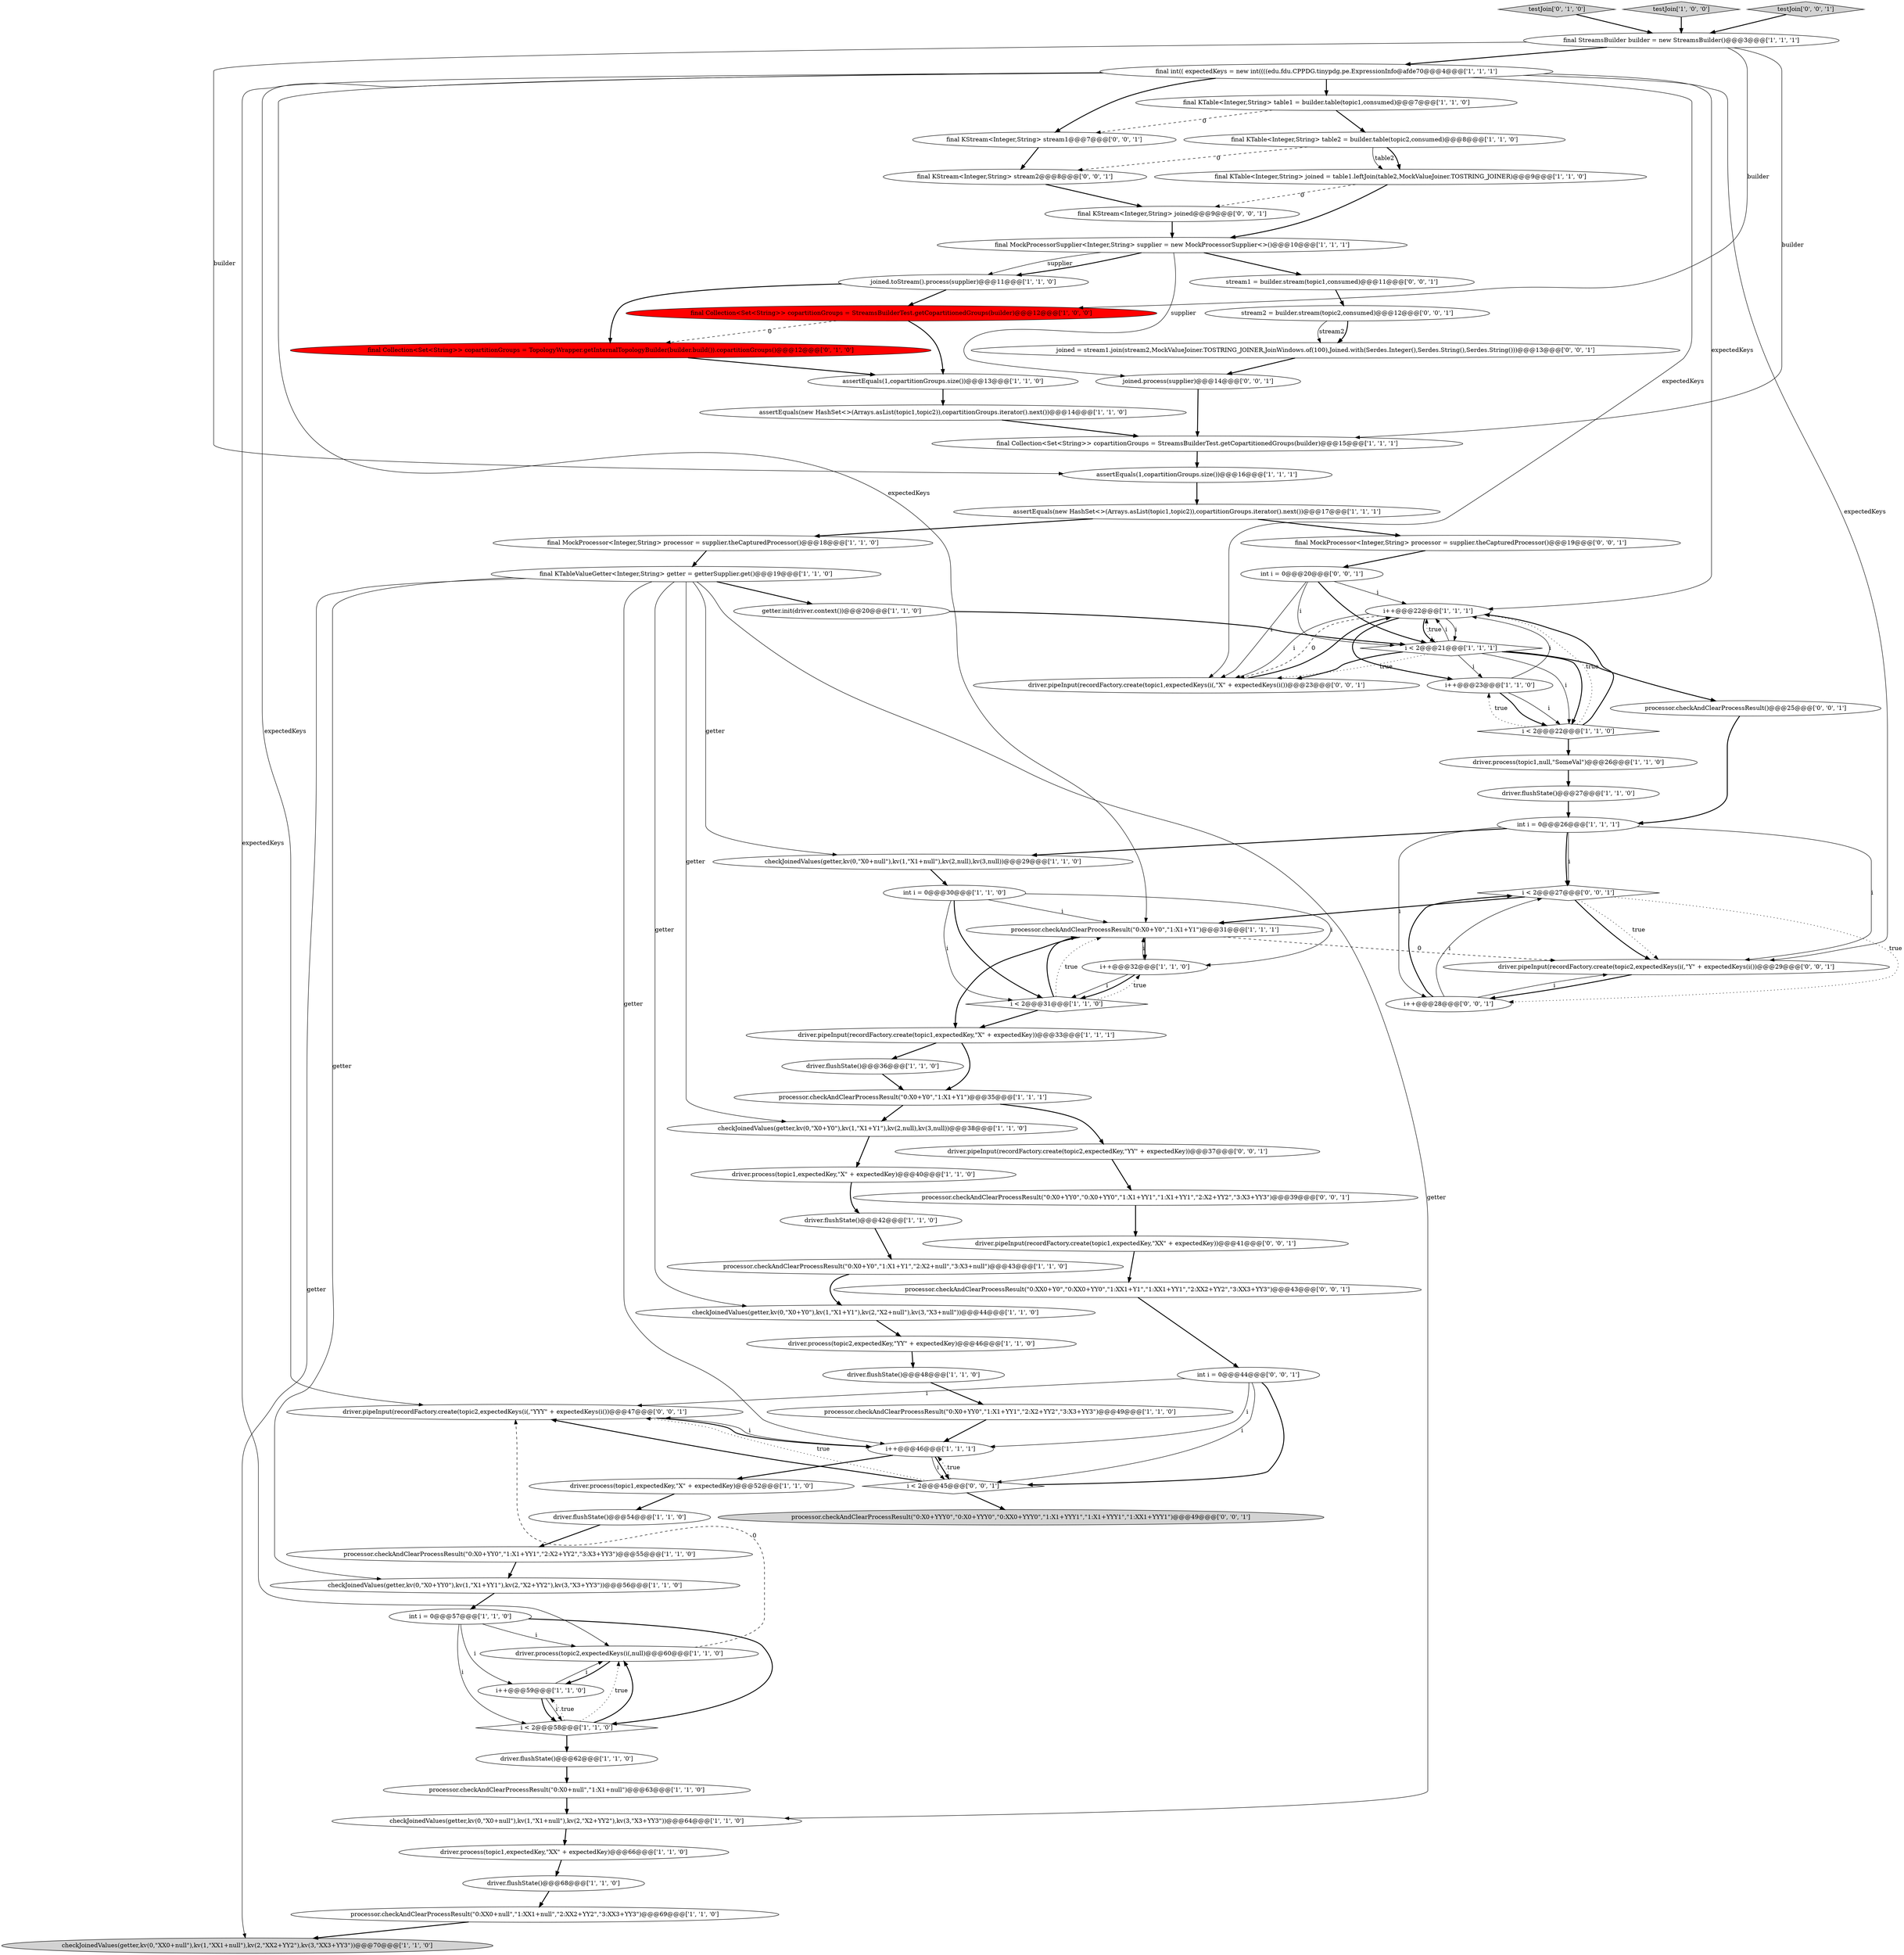 digraph {
54 [style = filled, label = "final KTable<Integer,String> table2 = builder.table(topic2,consumed)@@@8@@@['1', '1', '0']", fillcolor = white, shape = ellipse image = "AAA0AAABBB1BBB"];
56 [style = filled, label = "testJoin['0', '1', '0']", fillcolor = lightgray, shape = diamond image = "AAA0AAABBB2BBB"];
40 [style = filled, label = "int i = 0@@@26@@@['1', '1', '1']", fillcolor = white, shape = ellipse image = "AAA0AAABBB1BBB"];
1 [style = filled, label = "testJoin['1', '0', '0']", fillcolor = lightgray, shape = diamond image = "AAA0AAABBB1BBB"];
19 [style = filled, label = "processor.checkAndClearProcessResult(\"0:X0+Y0\",\"1:X1+Y1\")@@@31@@@['1', '1', '1']", fillcolor = white, shape = ellipse image = "AAA0AAABBB1BBB"];
8 [style = filled, label = "processor.checkAndClearProcessResult(\"0:X0+null\",\"1:X1+null\")@@@63@@@['1', '1', '0']", fillcolor = white, shape = ellipse image = "AAA0AAABBB1BBB"];
0 [style = filled, label = "final KTable<Integer,String> joined = table1.leftJoin(table2,MockValueJoiner.TOSTRING_JOINER)@@@9@@@['1', '1', '0']", fillcolor = white, shape = ellipse image = "AAA0AAABBB1BBB"];
27 [style = filled, label = "final KTableValueGetter<Integer,String> getter = getterSupplier.get()@@@19@@@['1', '1', '0']", fillcolor = white, shape = ellipse image = "AAA0AAABBB1BBB"];
70 [style = filled, label = "i < 2@@@27@@@['0', '0', '1']", fillcolor = white, shape = diamond image = "AAA0AAABBB3BBB"];
76 [style = filled, label = "testJoin['0', '0', '1']", fillcolor = lightgray, shape = diamond image = "AAA0AAABBB3BBB"];
32 [style = filled, label = "final StreamsBuilder builder = new StreamsBuilder()@@@3@@@['1', '1', '1']", fillcolor = white, shape = ellipse image = "AAA0AAABBB1BBB"];
77 [style = filled, label = "stream1 = builder.stream(topic1,consumed)@@@11@@@['0', '0', '1']", fillcolor = white, shape = ellipse image = "AAA0AAABBB3BBB"];
28 [style = filled, label = "final Collection<Set<String>> copartitionGroups = StreamsBuilderTest.getCopartitionedGroups(builder)@@@15@@@['1', '1', '1']", fillcolor = white, shape = ellipse image = "AAA0AAABBB1BBB"];
14 [style = filled, label = "i++@@@32@@@['1', '1', '0']", fillcolor = white, shape = ellipse image = "AAA0AAABBB1BBB"];
79 [style = filled, label = "final MockProcessor<Integer,String> processor = supplier.theCapturedProcessor()@@@19@@@['0', '0', '1']", fillcolor = white, shape = ellipse image = "AAA0AAABBB3BBB"];
74 [style = filled, label = "final KStream<Integer,String> joined@@@9@@@['0', '0', '1']", fillcolor = white, shape = ellipse image = "AAA0AAABBB3BBB"];
7 [style = filled, label = "checkJoinedValues(getter,kv(0,\"XX0+null\"),kv(1,\"XX1+null\"),kv(2,\"XX2+YY2\"),kv(3,\"XX3+YY3\"))@@@70@@@['1', '1', '0']", fillcolor = lightgray, shape = ellipse image = "AAA0AAABBB1BBB"];
10 [style = filled, label = "processor.checkAndClearProcessResult(\"0:X0+YY0\",\"1:X1+YY1\",\"2:X2+YY2\",\"3:X3+YY3\")@@@49@@@['1', '1', '0']", fillcolor = white, shape = ellipse image = "AAA0AAABBB1BBB"];
24 [style = filled, label = "assertEquals(1,copartitionGroups.size())@@@13@@@['1', '1', '0']", fillcolor = white, shape = ellipse image = "AAA0AAABBB1BBB"];
44 [style = filled, label = "checkJoinedValues(getter,kv(0,\"X0+Y0\"),kv(1,\"X1+Y1\"),kv(2,\"X2+null\"),kv(3,\"X3+null\"))@@@44@@@['1', '1', '0']", fillcolor = white, shape = ellipse image = "AAA0AAABBB1BBB"];
58 [style = filled, label = "int i = 0@@@20@@@['0', '0', '1']", fillcolor = white, shape = ellipse image = "AAA0AAABBB3BBB"];
69 [style = filled, label = "driver.pipeInput(recordFactory.create(topic2,expectedKeys(i(,\"YYY\" + expectedKeys(i())@@@47@@@['0', '0', '1']", fillcolor = white, shape = ellipse image = "AAA0AAABBB3BBB"];
36 [style = filled, label = "final MockProcessorSupplier<Integer,String> supplier = new MockProcessorSupplier<>()@@@10@@@['1', '1', '1']", fillcolor = white, shape = ellipse image = "AAA0AAABBB1BBB"];
50 [style = filled, label = "final MockProcessor<Integer,String> processor = supplier.theCapturedProcessor()@@@18@@@['1', '1', '0']", fillcolor = white, shape = ellipse image = "AAA0AAABBB1BBB"];
63 [style = filled, label = "driver.pipeInput(recordFactory.create(topic2,expectedKey,\"YY\" + expectedKey))@@@37@@@['0', '0', '1']", fillcolor = white, shape = ellipse image = "AAA0AAABBB3BBB"];
12 [style = filled, label = "driver.process(topic1,expectedKey,\"X\" + expectedKey)@@@40@@@['1', '1', '0']", fillcolor = white, shape = ellipse image = "AAA0AAABBB1BBB"];
20 [style = filled, label = "int i = 0@@@57@@@['1', '1', '0']", fillcolor = white, shape = ellipse image = "AAA0AAABBB1BBB"];
22 [style = filled, label = "driver.flushState()@@@48@@@['1', '1', '0']", fillcolor = white, shape = ellipse image = "AAA0AAABBB1BBB"];
23 [style = filled, label = "int i = 0@@@30@@@['1', '1', '0']", fillcolor = white, shape = ellipse image = "AAA0AAABBB1BBB"];
34 [style = filled, label = "i++@@@22@@@['1', '1', '1']", fillcolor = white, shape = ellipse image = "AAA0AAABBB1BBB"];
2 [style = filled, label = "checkJoinedValues(getter,kv(0,\"X0+YY0\"),kv(1,\"X1+YY1\"),kv(2,\"X2+YY2\"),kv(3,\"X3+YY3\"))@@@56@@@['1', '1', '0']", fillcolor = white, shape = ellipse image = "AAA0AAABBB1BBB"];
42 [style = filled, label = "assertEquals(new HashSet<>(Arrays.asList(topic1,topic2)),copartitionGroups.iterator().next())@@@17@@@['1', '1', '1']", fillcolor = white, shape = ellipse image = "AAA0AAABBB1BBB"];
43 [style = filled, label = "checkJoinedValues(getter,kv(0,\"X0+Y0\"),kv(1,\"X1+Y1\"),kv(2,null),kv(3,null))@@@38@@@['1', '1', '0']", fillcolor = white, shape = ellipse image = "AAA0AAABBB1BBB"];
80 [style = filled, label = "processor.checkAndClearProcessResult(\"0:X0+YYY0\",\"0:X0+YYY0\",\"0:XX0+YYY0\",\"1:X1+YYY1\",\"1:X1+YYY1\",\"1:XX1+YYY1\")@@@49@@@['0', '0', '1']", fillcolor = lightgray, shape = ellipse image = "AAA0AAABBB3BBB"];
35 [style = filled, label = "getter.init(driver.context())@@@20@@@['1', '1', '0']", fillcolor = white, shape = ellipse image = "AAA0AAABBB1BBB"];
62 [style = filled, label = "i < 2@@@45@@@['0', '0', '1']", fillcolor = white, shape = diamond image = "AAA0AAABBB3BBB"];
11 [style = filled, label = "final int(( expectedKeys = new int((((edu.fdu.CPPDG.tinypdg.pe.ExpressionInfo@afde70@@@4@@@['1', '1', '1']", fillcolor = white, shape = ellipse image = "AAA0AAABBB1BBB"];
31 [style = filled, label = "driver.process(topic1,expectedKey,\"X\" + expectedKey)@@@52@@@['1', '1', '0']", fillcolor = white, shape = ellipse image = "AAA0AAABBB1BBB"];
38 [style = filled, label = "joined.toStream().process(supplier)@@@11@@@['1', '1', '0']", fillcolor = white, shape = ellipse image = "AAA0AAABBB1BBB"];
39 [style = filled, label = "checkJoinedValues(getter,kv(0,\"X0+null\"),kv(1,\"X1+null\"),kv(2,\"X2+YY2\"),kv(3,\"X3+YY3\"))@@@64@@@['1', '1', '0']", fillcolor = white, shape = ellipse image = "AAA0AAABBB1BBB"];
71 [style = filled, label = "i++@@@28@@@['0', '0', '1']", fillcolor = white, shape = ellipse image = "AAA0AAABBB3BBB"];
26 [style = filled, label = "driver.flushState()@@@27@@@['1', '1', '0']", fillcolor = white, shape = ellipse image = "AAA0AAABBB1BBB"];
64 [style = filled, label = "joined = stream1.join(stream2,MockValueJoiner.TOSTRING_JOINER,JoinWindows.of(100),Joined.with(Serdes.Integer(),Serdes.String(),Serdes.String()))@@@13@@@['0', '0', '1']", fillcolor = white, shape = ellipse image = "AAA0AAABBB3BBB"];
21 [style = filled, label = "processor.checkAndClearProcessResult(\"0:X0+Y0\",\"1:X1+Y1\",\"2:X2+null\",\"3:X3+null\")@@@43@@@['1', '1', '0']", fillcolor = white, shape = ellipse image = "AAA0AAABBB1BBB"];
29 [style = filled, label = "driver.flushState()@@@54@@@['1', '1', '0']", fillcolor = white, shape = ellipse image = "AAA0AAABBB1BBB"];
25 [style = filled, label = "driver.process(topic1,expectedKey,\"XX\" + expectedKey)@@@66@@@['1', '1', '0']", fillcolor = white, shape = ellipse image = "AAA0AAABBB1BBB"];
46 [style = filled, label = "driver.flushState()@@@42@@@['1', '1', '0']", fillcolor = white, shape = ellipse image = "AAA0AAABBB1BBB"];
73 [style = filled, label = "final KStream<Integer,String> stream2@@@8@@@['0', '0', '1']", fillcolor = white, shape = ellipse image = "AAA0AAABBB3BBB"];
66 [style = filled, label = "driver.pipeInput(recordFactory.create(topic1,expectedKeys(i(,\"X\" + expectedKeys(i())@@@23@@@['0', '0', '1']", fillcolor = white, shape = ellipse image = "AAA0AAABBB3BBB"];
47 [style = filled, label = "driver.pipeInput(recordFactory.create(topic1,expectedKey,\"X\" + expectedKey))@@@33@@@['1', '1', '1']", fillcolor = white, shape = ellipse image = "AAA0AAABBB1BBB"];
65 [style = filled, label = "driver.pipeInput(recordFactory.create(topic1,expectedKey,\"XX\" + expectedKey))@@@41@@@['0', '0', '1']", fillcolor = white, shape = ellipse image = "AAA0AAABBB3BBB"];
5 [style = filled, label = "driver.process(topic2,expectedKey,\"YY\" + expectedKey)@@@46@@@['1', '1', '0']", fillcolor = white, shape = ellipse image = "AAA0AAABBB1BBB"];
75 [style = filled, label = "stream2 = builder.stream(topic2,consumed)@@@12@@@['0', '0', '1']", fillcolor = white, shape = ellipse image = "AAA0AAABBB3BBB"];
49 [style = filled, label = "i++@@@46@@@['1', '1', '1']", fillcolor = white, shape = ellipse image = "AAA0AAABBB1BBB"];
6 [style = filled, label = "processor.checkAndClearProcessResult(\"0:X0+YY0\",\"1:X1+YY1\",\"2:X2+YY2\",\"3:X3+YY3\")@@@55@@@['1', '1', '0']", fillcolor = white, shape = ellipse image = "AAA0AAABBB1BBB"];
57 [style = filled, label = "final Collection<Set<String>> copartitionGroups = TopologyWrapper.getInternalTopologyBuilder(builder.build()).copartitionGroups()@@@12@@@['0', '1', '0']", fillcolor = red, shape = ellipse image = "AAA1AAABBB2BBB"];
3 [style = filled, label = "i < 2@@@22@@@['1', '1', '0']", fillcolor = white, shape = diamond image = "AAA0AAABBB1BBB"];
9 [style = filled, label = "driver.flushState()@@@36@@@['1', '1', '0']", fillcolor = white, shape = ellipse image = "AAA0AAABBB1BBB"];
61 [style = filled, label = "processor.checkAndClearProcessResult()@@@25@@@['0', '0', '1']", fillcolor = white, shape = ellipse image = "AAA0AAABBB3BBB"];
53 [style = filled, label = "final KTable<Integer,String> table1 = builder.table(topic1,consumed)@@@7@@@['1', '1', '0']", fillcolor = white, shape = ellipse image = "AAA0AAABBB1BBB"];
13 [style = filled, label = "processor.checkAndClearProcessResult(\"0:XX0+null\",\"1:XX1+null\",\"2:XX2+YY2\",\"3:XX3+YY3\")@@@69@@@['1', '1', '0']", fillcolor = white, shape = ellipse image = "AAA0AAABBB1BBB"];
68 [style = filled, label = "joined.process(supplier)@@@14@@@['0', '0', '1']", fillcolor = white, shape = ellipse image = "AAA0AAABBB3BBB"];
18 [style = filled, label = "final Collection<Set<String>> copartitionGroups = StreamsBuilderTest.getCopartitionedGroups(builder)@@@12@@@['1', '0', '0']", fillcolor = red, shape = ellipse image = "AAA1AAABBB1BBB"];
72 [style = filled, label = "processor.checkAndClearProcessResult(\"0:XX0+Y0\",\"0:XX0+YY0\",\"1:XX1+Y1\",\"1:XX1+YY1\",\"2:XX2+YY2\",\"3:XX3+YY3\")@@@43@@@['0', '0', '1']", fillcolor = white, shape = ellipse image = "AAA0AAABBB3BBB"];
16 [style = filled, label = "i++@@@23@@@['1', '1', '0']", fillcolor = white, shape = ellipse image = "AAA0AAABBB1BBB"];
17 [style = filled, label = "driver.flushState()@@@62@@@['1', '1', '0']", fillcolor = white, shape = ellipse image = "AAA0AAABBB1BBB"];
33 [style = filled, label = "driver.flushState()@@@68@@@['1', '1', '0']", fillcolor = white, shape = ellipse image = "AAA0AAABBB1BBB"];
51 [style = filled, label = "processor.checkAndClearProcessResult(\"0:X0+Y0\",\"1:X1+Y1\")@@@35@@@['1', '1', '1']", fillcolor = white, shape = ellipse image = "AAA0AAABBB1BBB"];
15 [style = filled, label = "driver.process(topic2,expectedKeys(i(,null)@@@60@@@['1', '1', '0']", fillcolor = white, shape = ellipse image = "AAA0AAABBB1BBB"];
30 [style = filled, label = "checkJoinedValues(getter,kv(0,\"X0+null\"),kv(1,\"X1+null\"),kv(2,null),kv(3,null))@@@29@@@['1', '1', '0']", fillcolor = white, shape = ellipse image = "AAA0AAABBB1BBB"];
45 [style = filled, label = "assertEquals(new HashSet<>(Arrays.asList(topic1,topic2)),copartitionGroups.iterator().next())@@@14@@@['1', '1', '0']", fillcolor = white, shape = ellipse image = "AAA0AAABBB1BBB"];
60 [style = filled, label = "processor.checkAndClearProcessResult(\"0:X0+YY0\",\"0:X0+YY0\",\"1:X1+YY1\",\"1:X1+YY1\",\"2:X2+YY2\",\"3:X3+YY3\")@@@39@@@['0', '0', '1']", fillcolor = white, shape = ellipse image = "AAA0AAABBB3BBB"];
67 [style = filled, label = "driver.pipeInput(recordFactory.create(topic2,expectedKeys(i(,\"Y\" + expectedKeys(i())@@@29@@@['0', '0', '1']", fillcolor = white, shape = ellipse image = "AAA0AAABBB3BBB"];
78 [style = filled, label = "final KStream<Integer,String> stream1@@@7@@@['0', '0', '1']", fillcolor = white, shape = ellipse image = "AAA0AAABBB3BBB"];
4 [style = filled, label = "i++@@@59@@@['1', '1', '0']", fillcolor = white, shape = ellipse image = "AAA0AAABBB1BBB"];
37 [style = filled, label = "i < 2@@@21@@@['1', '1', '1']", fillcolor = white, shape = diamond image = "AAA0AAABBB1BBB"];
59 [style = filled, label = "int i = 0@@@44@@@['0', '0', '1']", fillcolor = white, shape = ellipse image = "AAA0AAABBB3BBB"];
41 [style = filled, label = "i < 2@@@31@@@['1', '1', '0']", fillcolor = white, shape = diamond image = "AAA0AAABBB1BBB"];
55 [style = filled, label = "i < 2@@@58@@@['1', '1', '0']", fillcolor = white, shape = diamond image = "AAA0AAABBB1BBB"];
52 [style = filled, label = "assertEquals(1,copartitionGroups.size())@@@16@@@['1', '1', '1']", fillcolor = white, shape = ellipse image = "AAA0AAABBB1BBB"];
48 [style = filled, label = "driver.process(topic1,null,\"SomeVal\")@@@26@@@['1', '1', '0']", fillcolor = white, shape = ellipse image = "AAA0AAABBB1BBB"];
47->9 [style = bold, label=""];
55->17 [style = bold, label=""];
71->70 [style = bold, label=""];
70->67 [style = bold, label=""];
41->19 [style = bold, label=""];
25->33 [style = bold, label=""];
11->69 [style = solid, label="expectedKeys"];
27->49 [style = solid, label="getter"];
73->74 [style = bold, label=""];
71->67 [style = solid, label="i"];
36->38 [style = solid, label="supplier"];
34->66 [style = solid, label="i"];
49->69 [style = solid, label="i"];
18->57 [style = dashed, label="0"];
15->69 [style = dashed, label="0"];
26->40 [style = bold, label=""];
59->62 [style = bold, label=""];
67->71 [style = bold, label=""];
41->14 [style = dotted, label="true"];
53->54 [style = bold, label=""];
58->34 [style = solid, label="i"];
3->34 [style = dotted, label="true"];
37->3 [style = bold, label=""];
54->0 [style = solid, label="table2"];
3->34 [style = bold, label=""];
11->67 [style = solid, label="expectedKeys"];
16->3 [style = solid, label="i"];
53->78 [style = dashed, label="0"];
29->6 [style = bold, label=""];
46->21 [style = bold, label=""];
27->39 [style = solid, label="getter"];
37->3 [style = solid, label="i"];
59->62 [style = solid, label="i"];
28->52 [style = bold, label=""];
27->43 [style = solid, label="getter"];
35->37 [style = bold, label=""];
4->15 [style = solid, label="i"];
47->51 [style = bold, label=""];
34->66 [style = dashed, label="0"];
60->65 [style = bold, label=""];
16->34 [style = solid, label="i"];
36->77 [style = bold, label=""];
37->16 [style = solid, label="i"];
34->37 [style = solid, label="i"];
8->39 [style = bold, label=""];
58->66 [style = solid, label="i"];
32->11 [style = bold, label=""];
23->41 [style = solid, label="i"];
16->3 [style = bold, label=""];
21->44 [style = bold, label=""];
2->20 [style = bold, label=""];
9->51 [style = bold, label=""];
75->64 [style = solid, label="stream2"];
56->32 [style = bold, label=""];
77->75 [style = bold, label=""];
42->79 [style = bold, label=""];
31->29 [style = bold, label=""];
76->32 [style = bold, label=""];
23->14 [style = solid, label="i"];
49->62 [style = bold, label=""];
75->64 [style = bold, label=""];
33->13 [style = bold, label=""];
37->61 [style = bold, label=""];
70->71 [style = dotted, label="true"];
57->24 [style = bold, label=""];
0->36 [style = bold, label=""];
38->57 [style = bold, label=""];
6->2 [style = bold, label=""];
66->34 [style = bold, label=""];
52->42 [style = bold, label=""];
38->18 [style = bold, label=""];
32->52 [style = solid, label="builder"];
11->78 [style = bold, label=""];
58->37 [style = solid, label="i"];
43->12 [style = bold, label=""];
65->72 [style = bold, label=""];
49->31 [style = bold, label=""];
11->19 [style = solid, label="expectedKeys"];
27->7 [style = solid, label="getter"];
27->2 [style = solid, label="getter"];
55->15 [style = dotted, label="true"];
1->32 [style = bold, label=""];
40->70 [style = solid, label="i"];
36->68 [style = solid, label="supplier"];
61->40 [style = bold, label=""];
39->25 [style = bold, label=""];
78->73 [style = bold, label=""];
5->22 [style = bold, label=""];
10->49 [style = bold, label=""];
32->28 [style = solid, label="builder"];
51->63 [style = bold, label=""];
32->18 [style = solid, label="builder"];
20->15 [style = solid, label="i"];
17->8 [style = bold, label=""];
18->24 [style = bold, label=""];
50->27 [style = bold, label=""];
27->30 [style = solid, label="getter"];
59->49 [style = solid, label="i"];
71->70 [style = solid, label="i"];
70->67 [style = dotted, label="true"];
58->37 [style = bold, label=""];
11->66 [style = solid, label="expectedKeys"];
70->19 [style = bold, label=""];
23->19 [style = solid, label="i"];
23->41 [style = bold, label=""];
62->69 [style = dotted, label="true"];
14->41 [style = solid, label="i"];
40->67 [style = solid, label="i"];
72->59 [style = bold, label=""];
54->0 [style = bold, label=""];
37->66 [style = bold, label=""];
27->35 [style = bold, label=""];
24->45 [style = bold, label=""];
62->80 [style = bold, label=""];
48->26 [style = bold, label=""];
55->4 [style = dotted, label="true"];
19->47 [style = bold, label=""];
12->46 [style = bold, label=""];
19->14 [style = bold, label=""];
63->60 [style = bold, label=""];
34->16 [style = bold, label=""];
22->10 [style = bold, label=""];
55->15 [style = bold, label=""];
51->43 [style = bold, label=""];
40->30 [style = bold, label=""];
41->47 [style = bold, label=""];
20->4 [style = solid, label="i"];
37->34 [style = dotted, label="true"];
37->34 [style = solid, label="i"];
68->28 [style = bold, label=""];
44->5 [style = bold, label=""];
62->69 [style = bold, label=""];
14->41 [style = bold, label=""];
41->19 [style = dotted, label="true"];
54->73 [style = dashed, label="0"];
69->49 [style = bold, label=""];
11->15 [style = solid, label="expectedKeys"];
40->70 [style = bold, label=""];
59->69 [style = solid, label="i"];
79->58 [style = bold, label=""];
42->50 [style = bold, label=""];
37->66 [style = dotted, label="true"];
27->44 [style = solid, label="getter"];
49->62 [style = solid, label="i"];
40->71 [style = solid, label="i"];
30->23 [style = bold, label=""];
62->49 [style = dotted, label="true"];
19->67 [style = dashed, label="0"];
74->36 [style = bold, label=""];
45->28 [style = bold, label=""];
20->55 [style = bold, label=""];
20->55 [style = solid, label="i"];
11->53 [style = bold, label=""];
3->48 [style = bold, label=""];
0->74 [style = dashed, label="0"];
34->37 [style = bold, label=""];
14->19 [style = solid, label="i"];
13->7 [style = bold, label=""];
64->68 [style = bold, label=""];
15->4 [style = bold, label=""];
4->55 [style = bold, label=""];
36->38 [style = bold, label=""];
3->16 [style = dotted, label="true"];
4->55 [style = solid, label="i"];
11->34 [style = solid, label="expectedKeys"];
}
